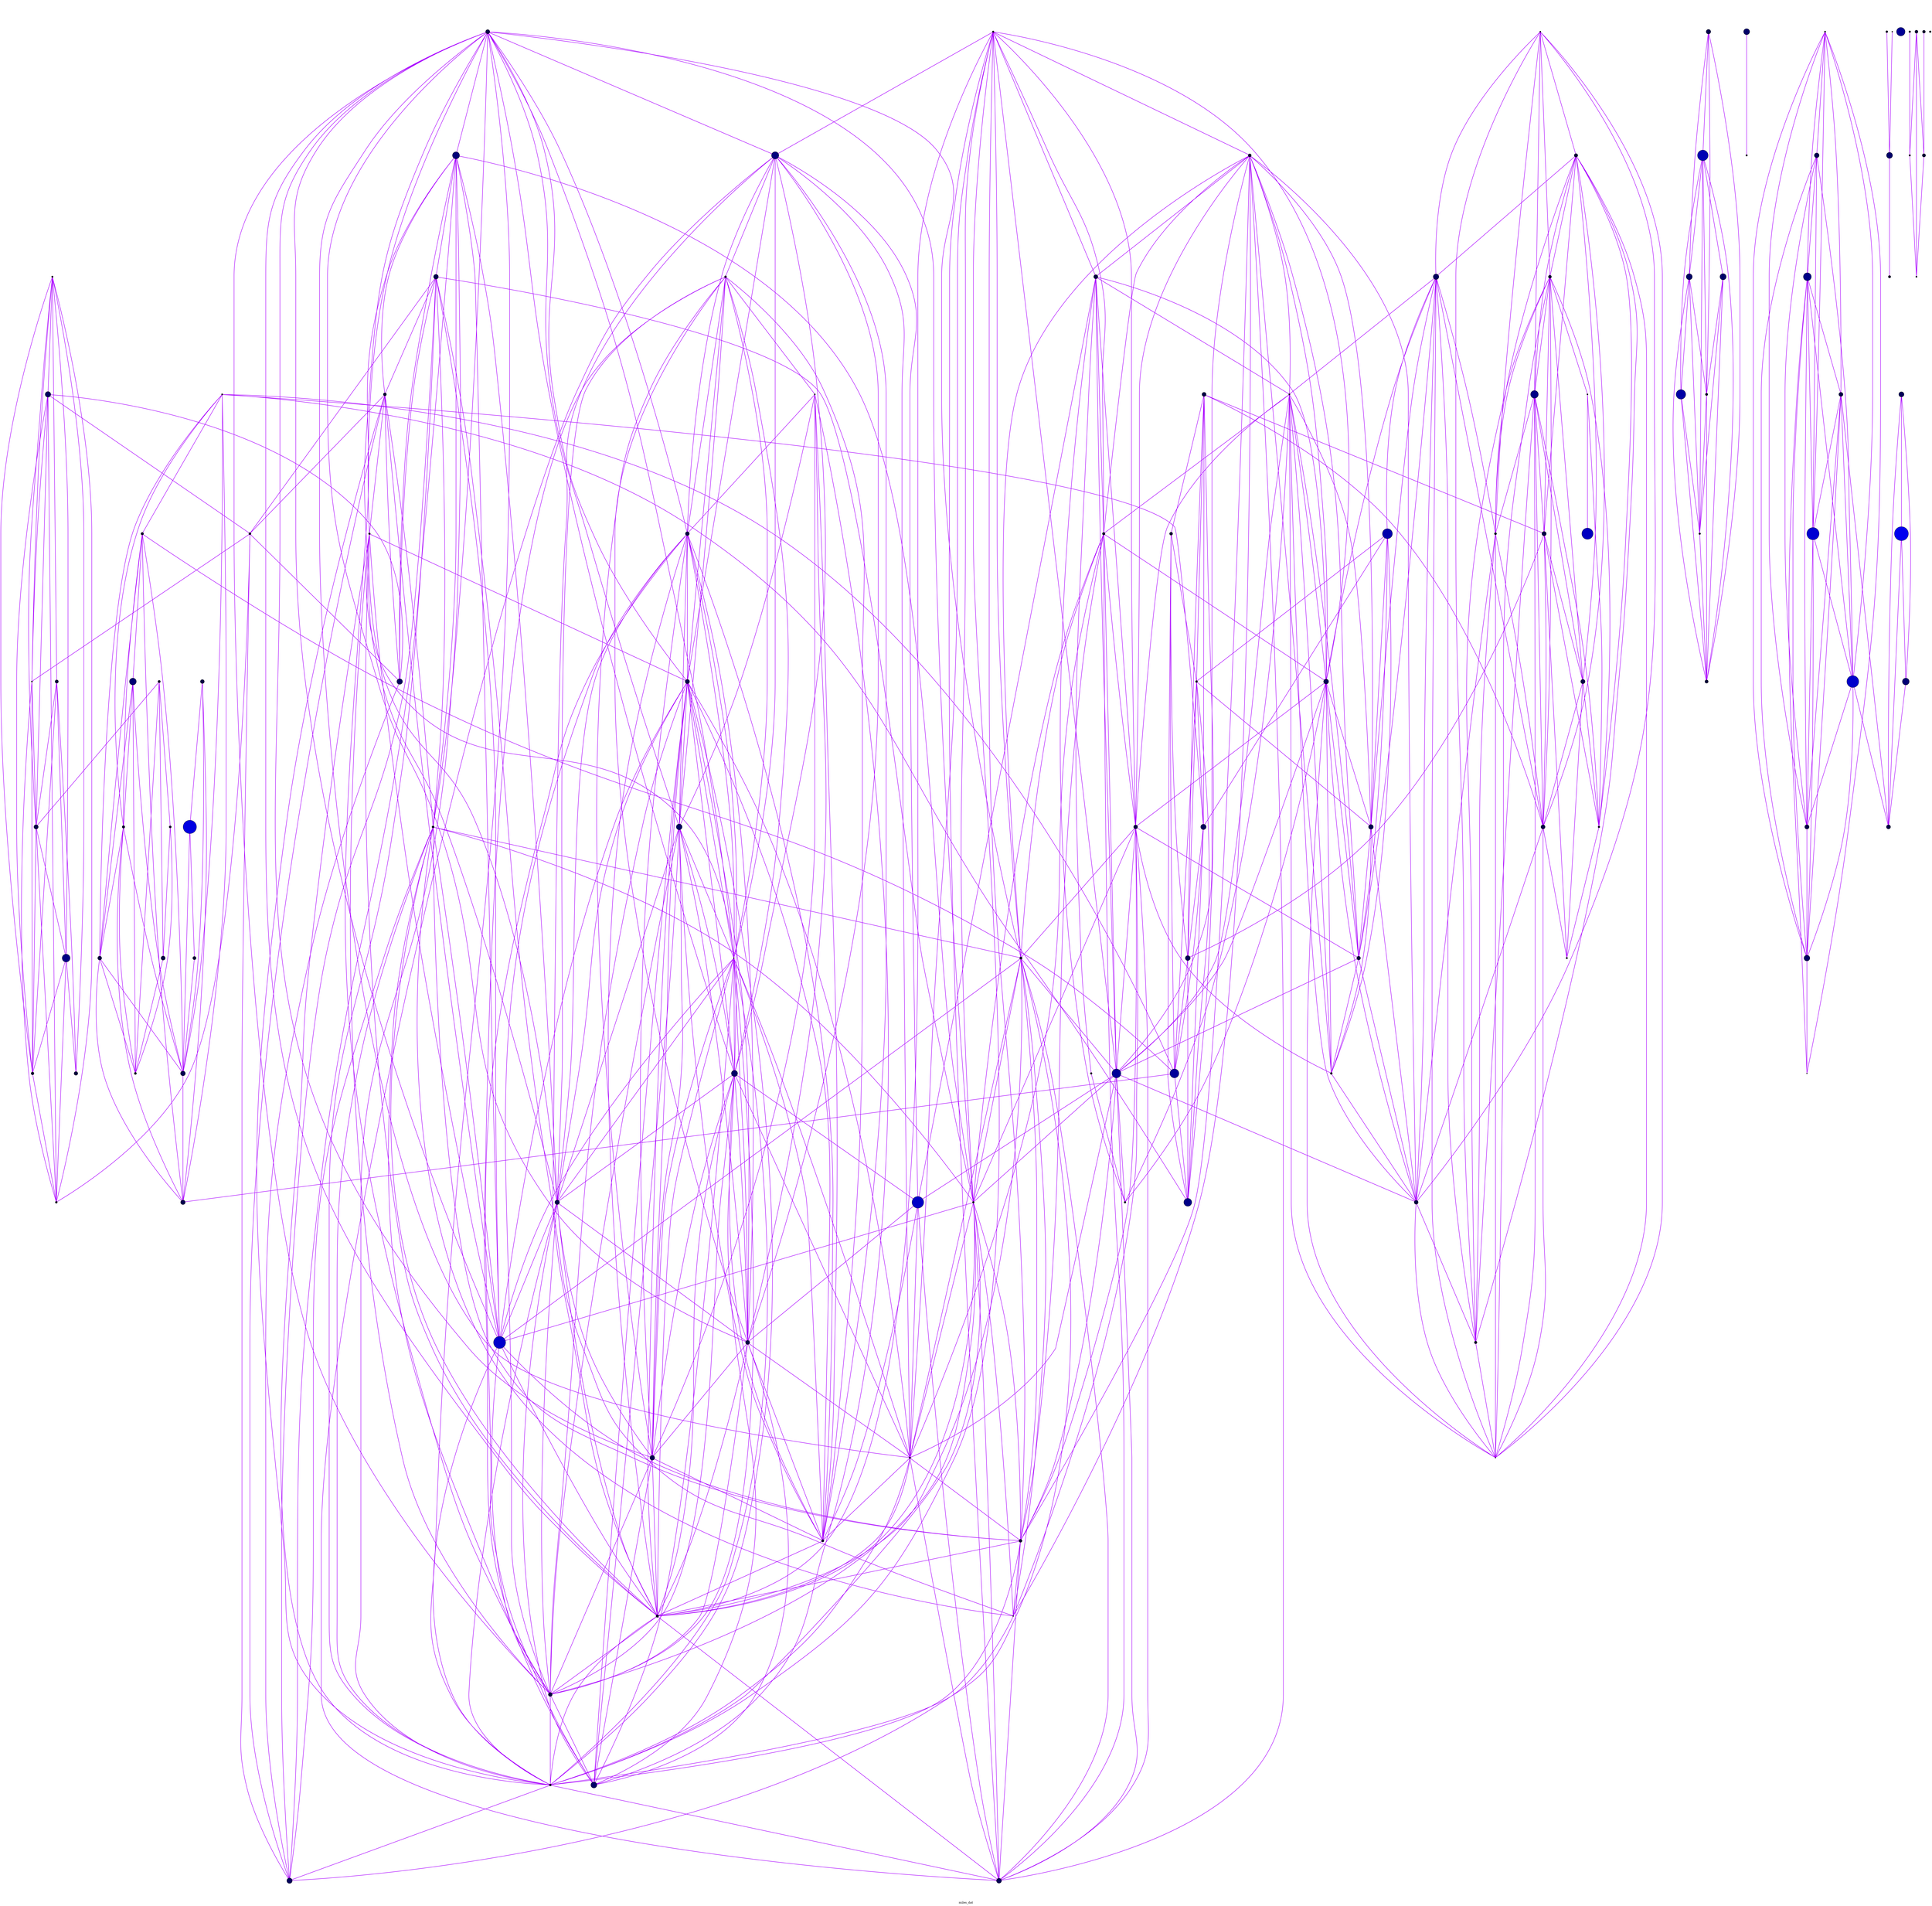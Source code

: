 strict graph miles_dat {
	graph [label=miles_dat,
		outputorder=edgesfirst,
		ratio=1.0
	];
	node [fixedsize=true,
		fontsize=8,
		label="\N",
		shape=circle,
		style=filled
	];
	edge [color="#AA00FF",
		style="setlinewidth(2)"
	];
	"Youngstown, OH"	 [fillcolor="#000056",
		height=0.33975873793,
		label=" ",
		pos="-106.500000,211.000000)",
		width=0.33975873793];
	"Yankton, SD"	 [fillcolor="#00001c",
		height=0.109594707901,
		label=" ",
		pos="-273.900000,228.800000)",
		width=0.109594707901];
	"Yakima, WA"	 [fillcolor="#000039",
		height=0.223217382836,
		label=" ",
		pos="-505.100000,266.000000)",
		width=0.223217382836];
	"Worcester, MA"	 [fillcolor="#000066",
		height=0.402242464193,
		label=" ",
		pos="-18.000000,222.700000)",
		width=0.402242464193];
	"Wisconsin Dells, WI"	 [fillcolor="#0000 c",
		height=0.0502095608425,
		label=" ",
		pos="-197.700000,236.300000)",
		width=0.0502095608425];
	"Winston-Salem, NC"	 [fillcolor="#00005c",
		height=0.363159744465,
		label=" ",
		pos="-102.500000,161.000000)",
		width=0.363159744465];
	"Winnipeg, MB"	 [fillcolor="#0000c0",
		height=0.751314181951,
		label=" ",
		pos="-271.500000,298.800000)",
		width=0.751314181951];
	"Winchester, VA"	 [fillcolor="#000024",
		height=0.142186497249,
		label=" ",
		pos="-81.600000,191.900000)",
		width=0.142186497249];
	"Winchester, VA" -- "Youngstown, OH";
	"Winchester, VA" -- "Winston-Salem, NC";
	"Wilmington, NC"	 [fillcolor="#00005f",
		height=0.373146083994,
		label=" ",
		pos="-79.200000,142.400000)",
		width=0.373146083994];
	"Wilmington, NC" -- "Winston-Salem, NC";
	"Wilmington, DE"	 [fillcolor="#000043",
		height=0.26494339018,
		label=" ",
		pos="-55.500000,197.500000)",
		width=0.26494339018];
	"Wilmington, DE" -- "Worcester, MA";
	"Wilmington, DE" -- "Winchester, VA";
	"Williston, ND"	 [fillcolor="#00001d",
		height=0.115481600266,
		label=" ",
		pos="-336.200000,281.500000)",
		width=0.115481600266];
	"Williamsport, PA"	 [fillcolor="#00002e",
		height=0.182759404683,
		label=" ",
		pos="-70.000000,212.500000)",
		width=0.182759404683];
	"Williamsport, PA" -- "Youngstown, OH";
	"Williamsport, PA" -- "Winchester, VA";
	"Williamsport, PA" -- "Wilmington, DE";
	"Williamson, WV"	 [fillcolor="#000012",
		height=0.0722426466846,
		label=" ",
		pos="-122.800000,176.800000)",
		width=0.0722426466846];
	"Williamson, WV" -- "Winston-Salem, NC";
	"Wichita Falls, TX"	 [fillcolor="#00004e",
		height=0.306921814148,
		label=" ",
		pos="-284.900000,139.000000)",
		width=0.306921814148];
	"Wichita, KS"	 [fillcolor="#000087",
		height=0.528994328892,
		label=" ",
		pos="-273.400000,176.900000)",
		width=0.528994328892];
	"Wheeling, WV"	 [fillcolor="#000035",
		height=0.207533129885,
		label=" ",
		pos="-107.200000,200.700000)",
		width=0.207533129885];
	"Wheeling, WV" -- "Youngstown, OH";
	"Wheeling, WV" -- "Winchester, VA";
	"Wheeling, WV" -- "Williamsport, PA";
	"Wheeling, WV" -- "Williamson, WV";
	"West Palm Beach, FL"	 [fillcolor="#000040",
		height=0.25160484892,
		label=" ",
		pos="-100.500000,67.200000)",
		width=0.25160484892];
	"Wenatchee, WA"	 [fillcolor="#000021",
		height=0.131365901207,
		label=" ",
		pos="-503.200000,274.200000)",
		width=0.131365901207];
	"Wenatchee, WA" -- "Yakima, WA";
	"Weed, CA"	 [fillcolor="#0000 d",
		height=0.0536563137012,
		label=" ",
		pos="-523.900000,214.200000)",
		width=0.0536563137012];
	"Waycross, GA"	 [fillcolor="#000023",
		height=0.139179739905,
		label=" ",
		pos="-123.500000,112.200000)",
		width=0.139179739905];
	"Wausau, WI"	 [fillcolor="#00002e",
		height=0.180072207739,
		label=" ",
		pos="-196.400000,249.600000)",
		width=0.180072207739];
	"Wausau, WI" -- "Wisconsin Dells, WI";
	"Waukegan, IL"	 [fillcolor="#000042",
		height=0.260101903107,
		label=" ",
		pos="-178.300000,223.600000)",
		width=0.260101903107];
	"Waukegan, IL" -- "Wisconsin Dells, WI";
	"Waukegan, IL" -- "Wausau, WI";
	"Watertown, SD"	 [fillcolor="#000020",
		height=0.125095963164,
		label=" ",
		pos="-271.100000,249.000000)",
		width=0.125095963164];
	"Watertown, SD" -- "Yankton, SD";
	"Watertown, NY"	 [fillcolor="#00002a",
		height=0.166916146613,
		label=" ",
		pos="-59.200000,239.800000)",
		width=0.166916146613];
	"Watertown, NY" -- "Williamsport, PA";
	"Waterloo, IA"	 [fillcolor="#000046",
		height=0.27565376834,
		label=" ",
		pos="-223.400000,225.000000)",
		width=0.27565376834];
	"Waterloo, IA" -- "Yankton, SD";
	"Waterloo, IA" -- "Wisconsin Dells, WI";
	"Waterloo, IA" -- "Waukegan, IL";
	"Waterbury, CT"	 [fillcolor="#000052",
		height=0.321350276179,
		label=" ",
		pos="-30.500000,215.500000)",
		width=0.321350276179];
	"Waterbury, CT" -- "Worcester, MA";
	"Waterbury, CT" -- "Wilmington, DE";
	"Waterbury, CT" -- "Williamsport, PA";
	"Waterbury, CT" -- "Watertown, NY";
	"Washington, DC"	 [fillcolor="#0000cc",
		height=0.799019399014,
		label=" ",
		pos="-70.300000,188.900000)",
		width=0.799019399014];
	"Washington, DC" -- "Winchester, VA";
	"Washington, DC" -- "Wilmington, DE";
	"Washington, DC" -- "Williamsport, PA";
	"Washington, DC" -- "Wheeling, WV";
	"Warren, PA"	 [fillcolor="#00001c",
		height=0.110208892563,
		label=" ",
		pos="-91.400000,218.500000)",
		width=0.110208892563];
	"Warren, PA" -- "Youngstown, OH";
	"Warren, PA" -- "Winchester, VA";
	"Warren, PA" -- "Williamsport, PA";
	"Warren, PA" -- "Wheeling, WV";
	"Warren, PA" -- "Watertown, NY";
	"Walla Walla, WA"	 [fillcolor="#000028",
		height=0.160056240116,
		label=" ",
		pos="-483.300000,260.700000)",
		width=0.160056240116];
	"Walla Walla, WA" -- "Yakima, WA";
	"Walla Walla, WA" -- "Wenatchee, WA";
	"Waco, TX"	 [fillcolor="#000051",
		height=0.318215335897,
		label=" ",
		pos="-271.400000,115.500000)",
		width=0.318215335897];
	"Waco, TX" -- "Wichita Falls, TX";
	"Vincennes, IN"	 [fillcolor="#000024",
		height=0.144419527765,
		label=" ",
		pos="-175.300000,186.800000)",
		width=0.144419527765];
	"Vincennes, IN" -- "Waukegan, IL";
	"Victoria, TX"	 [fillcolor="#000039",
		height=0.22515550182,
		label=" ",
		pos="-270.100000,88.100000)",
		width=0.22515550182];
	"Victoria, TX" -- "Waco, TX";
	"Vicksburg, MS"	 [fillcolor="#000028",
		height=0.15948040632,
		label=" ",
		pos="-208.800000,123.500000)",
		width=0.15948040632];
	"Vancouver, BC"	 [fillcolor="#0000a4",
		height=0.643646642188,
		label=" ",
		pos="-531.200000,292.700000)",
		width=0.643646642188];
	"Vancouver, BC" -- "Yakima, WA";
	"Vancouver, BC" -- "Wenatchee, WA";
	"Valley City, ND"	 [fillcolor="#000016",
		height=0.0881702897806,
		label=" ",
		pos="-280.100000,269.200000)",
		width=0.0881702897806];
	"Valley City, ND" -- "Winnipeg, MB";
	"Valley City, ND" -- "Watertown, SD";
	"Valdosta, GA"	 [fillcolor="#000031",
		height=0.19389687981,
		label=" ",
		pos="-132.800000,108.300000)",
		width=0.19389687981];
	"Valdosta, GA" -- "Waycross, GA";
	"Utica, NY"	 [fillcolor="#000046",
		height=0.275012726978,
		label=" ",
		pos="-52.300000,231.100000)",
		width=0.275012726978];
	"Utica, NY" -- "Worcester, MA";
	"Utica, NY" -- "Wilmington, DE";
	"Utica, NY" -- "Williamsport, PA";
	"Utica, NY" -- "Watertown, NY";
	"Utica, NY" -- "Waterbury, CT";
	"Utica, NY" -- "Warren, PA";
	"Uniontown, PA"	 [fillcolor="#00001e",
		height=0.120457461371,
		label=" ",
		pos="-97.300000,199.000000)",
		width=0.120457461371];
	"Uniontown, PA" -- "Youngstown, OH";
	"Uniontown, PA" -- "Winchester, VA";
	"Uniontown, PA" -- "Wilmington, DE";
	"Uniontown, PA" -- "Williamsport, PA";
	"Uniontown, PA" -- "Williamson, WV";
	"Uniontown, PA" -- "Wheeling, WV";
	"Uniontown, PA" -- "Washington, DC";
	"Uniontown, PA" -- "Warren, PA";
	"Tyler, TX"	 [fillcolor="#000043",
		height=0.265533425391,
		label=" ",
		pos="-253.000000,123.500000)",
		width=0.265533425391];
	"Tyler, TX" -- "Wichita Falls, TX";
	"Tyler, TX" -- "Waco, TX";
	"Tyler, TX" -- "Vicksburg, MS";
	"Twin Falls, ID"	 [fillcolor="#000029",
		height=0.161891939268,
		label=" ",
		pos="-444.700000,225.600000)",
		width=0.161891939268];
	"Tuscaloosa, AL"	 [fillcolor="#000046",
		height=0.274246239719,
		label=" ",
		pos="-175.700000,132.100000)",
		width=0.274246239719];
	"Tuscaloosa, AL" -- "Vicksburg, MS";
	"Tupelo, MS"	 [fillcolor="#000027",
		height=0.154612418647,
		label=" ",
		pos="-187.100000,142.600000)",
		width=0.154612418647];
	"Tupelo, MS" -- "Vicksburg, MS";
	"Tupelo, MS" -- "Tuscaloosa, AL";
	"Tulsa, OK"	 [fillcolor="#000099",
		height=0.600765345206,
		label=" ",
		pos="-259.100000,161.600000)",
		width=0.600765345206];
	"Tulsa, OK" -- "Wichita Falls, TX";
	"Tulsa, OK" -- "Wichita, KS";
	"Tucson, AZ"	 [fillcolor="#000093",
		height=0.574923473168,
		label=" ",
		pos="-409.700000,122.200000)",
		width=0.574923473168];
	"Trinidad, CO"	 [fillcolor="#000019",
		height=0.0983005595101,
		label=" ",
		pos="-345.100000,171.700000)",
		width=0.0983005595101];
	"Trenton, NJ"	 [fillcolor="#00004d",
		height=0.303519356879,
		label=" ",
		pos="-47.700000,202.300000)",
		width=0.303519356879];
	"Trenton, NJ" -- "Worcester, MA";
	"Trenton, NJ" -- "Winchester, VA";
	"Trenton, NJ" -- "Wilmington, DE";
	"Trenton, NJ" -- "Williamsport, PA";
	"Trenton, NJ" -- "Waterbury, CT";
	"Trenton, NJ" -- "Washington, DC";
	"Trenton, NJ" -- "Utica, NY";
	"Traverse City, MI"	 [fillcolor="#00001f",
		height=0.124563236952,
		label=" ",
		pos="-156.300000,247.600000)",
		width=0.124563236952];
	"Toronto, ON"	 [fillcolor="#0000c6",
		height=0.774091079912,
		label=" ",
		pos="-93.800000,236.500000)",
		width=0.774091079912];
	"Toronto, ON" -- "Youngstown, OH";
	"Toronto, ON" -- "Watertown, NY";
	"Toronto, ON" -- "Warren, PA";
	"Toronto, ON" -- "Utica, NY";
	"Topeka, KS"	 [fillcolor="#000056",
		height=0.33950846823,
		label=" ",
		pos="-256.700000,190.500000)",
		width=0.33950846823];
	"Topeka, KS" -- "Wichita, KS";
	"Topeka, KS" -- "Tulsa, OK";
	"Toledo, OH"	 [fillcolor="#000098",
		height=0.595512384422,
		label=" ",
		pos="-135.400000,216.500000)",
		width=0.595512384422];
	"Toledo, OH" -- "Youngstown, OH";
	"Toledo, OH" -- "Wheeling, WV";
	"Toledo, OH" -- "Waukegan, IL";
	"Toledo, OH" -- "Warren, PA";
	"Toledo, OH" -- "Uniontown, PA";
	"Toledo, OH" -- "Traverse City, MI";
	"Toledo, OH" -- "Toronto, ON";
	"Texarkana, TX"	 [fillcolor="#00002d",
		height=0.176836082291,
		label=" ",
		pos="-240.500000,134.300000)",
		width=0.176836082291];
	"Texarkana, TX" -- "Wichita Falls, TX";
	"Texarkana, TX" -- "Waco, TX";
	"Texarkana, TX" -- "Vicksburg, MS";
	"Texarkana, TX" -- "Tyler, TX";
	"Terre Haute, IN"	 [fillcolor="#00003f",
		height=0.247234706302,
		label=" ",
		pos="-174.100000,194.700000)",
		width=0.247234706302];
	"Terre Haute, IN" -- "Waukegan, IL";
	"Terre Haute, IN" -- "Vincennes, IN";
	"Terre Haute, IN" -- "Toledo, OH";
	"Tampa, FL"	 [fillcolor="#000085",
		height=0.521078688875,
		label=" ",
		pos="-124.500000,79.500000)",
		width=0.521078688875];
	"Tampa, FL" -- "West Palm Beach, FL";
	"Tampa, FL" -- "Waycross, GA";
	"Tampa, FL" -- "Valdosta, GA";
	"Tallahassee, FL"	 [fillcolor="#000049",
		height=0.285566104431,
		label=" ",
		pos="-142.800000,104.500000)",
		width=0.285566104431];
	"Tallahassee, FL" -- "Waycross, GA";
	"Tallahassee, FL" -- "Valdosta, GA";
	"Tallahassee, FL" -- "Tampa, FL";
	"Tacoma, WA"	 [fillcolor="#000065",
		height=0.398121840647,
		label=" ",
		pos="-524.300000,272.400000)",
		width=0.398121840647];
	"Tacoma, WA" -- "Yakima, WA";
	"Tacoma, WA" -- "Wenatchee, WA";
	"Tacoma, WA" -- "Walla Walla, WA";
	"Tacoma, WA" -- "Vancouver, BC";
	"Syracuse, NY"	 [fillcolor="#000069",
		height=0.41243787411,
		label=" ",
		pos="-61.500000,230.500000)",
		width=0.41243787411];
	"Syracuse, NY" -- "Worcester, MA";
	"Syracuse, NY" -- "Wilmington, DE";
	"Syracuse, NY" -- "Williamsport, PA";
	"Syracuse, NY" -- "Watertown, NY";
	"Syracuse, NY" -- "Waterbury, CT";
	"Syracuse, NY" -- "Warren, PA";
	"Syracuse, NY" -- "Utica, NY";
	"Syracuse, NY" -- "Trenton, NJ";
	"Syracuse, NY" -- "Toronto, ON";
	"Swainsboro, GA"	 [fillcolor="#000016",
		height=0.0871894489029,
		label=" ",
		pos="-123.400000,126.000000)",
		width=0.0871894489029];
	"Swainsboro, GA" -- "Waycross, GA";
	"Swainsboro, GA" -- "Valdosta, GA";
	"Swainsboro, GA" -- "Tallahassee, FL";
	"Sumter, SC"	 [fillcolor="#000028",
		height=0.157765648986,
		label=" ",
		pos="-103.500000,139.200000)",
		width=0.157765648986];
	"Sumter, SC" -- "Winston-Salem, NC";
	"Sumter, SC" -- "Wilmington, NC";
	"Sumter, SC" -- "Waycross, GA";
	"Sumter, SC" -- "Swainsboro, GA";
	"Stroudsburg, PA"	 [fillcolor="#000012",
		height=0.0717495644586,
		label=" ",
		pos="-51.900000,209.900000)",
		width=0.0717495644586];
	"Stroudsburg, PA" -- "Worcester, MA";
	"Stroudsburg, PA" -- "Winchester, VA";
	"Stroudsburg, PA" -- "Wilmington, DE";
	"Stroudsburg, PA" -- "Williamsport, PA";
	"Stroudsburg, PA" -- "Watertown, NY";
	"Stroudsburg, PA" -- "Waterbury, CT";
	"Stroudsburg, PA" -- "Washington, DC";
	"Stroudsburg, PA" -- "Warren, PA";
	"Stroudsburg, PA" -- "Utica, NY";
	"Stroudsburg, PA" -- "Trenton, NJ";
	"Stroudsburg, PA" -- "Syracuse, NY";
	"Stockton, CA"	 [fillcolor="#000063",
		height=0.387012919681,
		label=" ",
		pos="-512.900000,179.600000)",
		width=0.387012919681];
	"Stockton, CA" -- "Weed, CA";
	"Stevens Point, WI"	 [fillcolor="#000026",
		height=0.151558569537,
		label=" ",
		pos="-195.700000,245.200000)",
		width=0.151558569537];
	"Stevens Point, WI" -- "Wisconsin Dells, WI";
	"Stevens Point, WI" -- "Wausau, WI";
	"Stevens Point, WI" -- "Waukegan, IL";
	"Stevens Point, WI" -- "Waterloo, IA";
	"Steubenville, OH"	 [fillcolor="#000029",
		height=0.162480768093,
		label=" ",
		pos="-106.200000,203.600000)",
		width=0.162480768093];
	"Steubenville, OH" -- "Youngstown, OH";
	"Steubenville, OH" -- "Winchester, VA";
	"Steubenville, OH" -- "Williamsport, PA";
	"Steubenville, OH" -- "Williamson, WV";
	"Steubenville, OH" -- "Wheeling, WV";
	"Steubenville, OH" -- "Washington, DC";
	"Steubenville, OH" -- "Warren, PA";
	"Steubenville, OH" -- "Uniontown, PA";
	"Steubenville, OH" -- "Toledo, OH";
	"Sterling, CO"	 [fillcolor="#00001b",
		height=0.106700515463,
		label=" ",
		pos="-332.200000,206.200000)",
		width=0.106700515463];
	"Sterling, CO" -- "Trinidad, CO";
	"Staunton, VA"	 [fillcolor="#000025",
		height=0.147841130948,
		label=" ",
		pos="-90.700000,181.500000)",
		width=0.147841130948];
	"Staunton, VA" -- "Winston-Salem, NC";
	"Staunton, VA" -- "Winchester, VA";
	"Staunton, VA" -- "Wilmington, DE";
	"Staunton, VA" -- "Williamsport, PA";
	"Staunton, VA" -- "Williamson, WV";
	"Staunton, VA" -- "Wheeling, WV";
	"Staunton, VA" -- "Washington, DC";
	"Staunton, VA" -- "Uniontown, PA";
	"Staunton, VA" -- "Steubenville, OH";
	"Springfield, OH"	 [fillcolor="#000044",
		height=0.269375203016,
		label=" ",
		pos="-138.100000,199.200000)",
		width=0.269375203016];
	"Springfield, OH" -- "Youngstown, OH";
	"Springfield, OH" -- "Williamson, WV";
	"Springfield, OH" -- "Wheeling, WV";
	"Springfield, OH" -- "Vincennes, IN";
	"Springfield, OH" -- "Uniontown, PA";
	"Springfield, OH" -- "Toledo, OH";
	"Springfield, OH" -- "Terre Haute, IN";
	"Springfield, OH" -- "Steubenville, OH";
	"Springfield, MO"	 [fillcolor="#00005d",
		height=0.364850654378,
		label=" ",
		pos="-232.900000,172.200000)",
		width=0.364850654378];
	"Springfield, MO" -- "Wichita, KS";
	"Springfield, MO" -- "Tulsa, OK";
	"Springfield, MO" -- "Topeka, KS";
	"Springfield, MA"	 [fillcolor="#000063",
		height=0.390280668238,
		label=" ",
		pos="-25.900000,221.000000)",
		width=0.390280668238];
	"Springfield, MA" -- "Worcester, MA";
	"Springfield, MA" -- "Wilmington, DE";
	"Springfield, MA" -- "Watertown, NY";
	"Springfield, MA" -- "Waterbury, CT";
	"Springfield, MA" -- "Utica, NY";
	"Springfield, MA" -- "Trenton, NJ";
	"Springfield, MA" -- "Syracuse, NY";
	"Springfield, MA" -- "Stroudsburg, PA";
	"Springfield, IL"	 [fillcolor="#000050",
		height=0.31631313599,
		label=" ",
		pos="-196.500000,198.000000)",
		width=0.31631313599];
	"Springfield, IL" -- "Waukegan, IL";
	"Springfield, IL" -- "Vincennes, IN";
	"Springfield, IL" -- "Terre Haute, IN";
	"Spokane, WA"	 [fillcolor="#000069",
		height=0.413884041731,
		label=" ",
		pos="-474.100000,276.700000)",
		width=0.413884041731];
	"Spokane, WA" -- "Yakima, WA";
	"Spokane, WA" -- "Wenatchee, WA";
	"Spokane, WA" -- "Walla Walla, WA";
	"South Bend, IN"	 [fillcolor="#000054",
		height=0.331250660377,
		label=" ",
		pos="-162.500000,216.800000)",
		width=0.331250660377];
	"South Bend, IN" -- "Wisconsin Dells, WI";
	"South Bend, IN" -- "Waukegan, IL";
	"South Bend, IN" -- "Vincennes, IN";
	"South Bend, IN" -- "Traverse City, MI";
	"South Bend, IN" -- "Toledo, OH";
	"South Bend, IN" -- "Terre Haute, IN";
	"South Bend, IN" -- "Springfield, OH";
	"South Bend, IN" -- "Springfield, IL";
	"Sioux Falls, SD"	 [fillcolor="#000049",
		height=0.285206942412,
		label=" ",
		pos="-267.300000,235.400000)",
		width=0.285206942412];
	"Sioux Falls, SD" -- "Yankton, SD";
	"Sioux Falls, SD" -- "Watertown, SD";
	"Sioux Falls, SD" -- "Waterloo, IA";
	"Sioux City, IA"	 [fillcolor="#000049",
		height=0.286361659445,
		label=" ",
		pos="-263.900000,224.900000)",
		width=0.286361659445];
	"Sioux City, IA" -- "Yankton, SD";
	"Sioux City, IA" -- "Watertown, SD";
	"Sioux City, IA" -- "Waterloo, IA";
	"Sioux City, IA" -- "Topeka, KS";
	"Sioux City, IA" -- "Sioux Falls, SD";
	"Shreveport, LA"	 [fillcolor="#000074",
		height=0.453673891689,
		label=" ",
		pos="-237.500000,125.100000)",
		width=0.453673891689];
	"Shreveport, LA" -- "Waco, TX";
	"Shreveport, LA" -- "Vicksburg, MS";
	"Shreveport, LA" -- "Tyler, TX";
	"Shreveport, LA" -- "Texarkana, TX";
	"Sherman, TX"	 [fillcolor="#00002c",
		height=0.174393233814,
		label=" ",
		pos="-266.100000,136.400000)",
		width=0.174393233814];
	"Sherman, TX" -- "Wichita Falls, TX";
	"Sherman, TX" -- "Waco, TX";
	"Sherman, TX" -- "Tyler, TX";
	"Sherman, TX" -- "Tulsa, OK";
	"Sherman, TX" -- "Texarkana, TX";
	"Sherman, TX" -- "Shreveport, LA";
	"Sheridan, WY"	 [fillcolor="#00001f",
		height=0.123069086289,
		label=" ",
		pos="-369.600000,248.000000)",
		width=0.123069086289];
	"Seminole, OK"	 [fillcolor="#000017",
		height=0.0926822528859,
		label=" ",
		pos="-266.800000,152.300000)",
		width=0.0926822528859];
	"Seminole, OK" -- "Wichita Falls, TX";
	"Seminole, OK" -- "Wichita, KS";
	"Seminole, OK" -- "Waco, TX";
	"Seminole, OK" -- "Tyler, TX";
	"Seminole, OK" -- "Tulsa, OK";
	"Seminole, OK" -- "Texarkana, TX";
	"Seminole, OK" -- "Springfield, MO";
	"Seminole, OK" -- "Sherman, TX";
	"Selma, AL"	 [fillcolor="#000029",
		height=0.163352379842,
		label=" ",
		pos="-170.200000,124.200000)",
		width=0.163352379842];
	"Selma, AL" -- "Vicksburg, MS";
	"Selma, AL" -- "Tuscaloosa, AL";
	"Selma, AL" -- "Tupelo, MS";
	"Selma, AL" -- "Tallahassee, FL";
	"Sedalia, MO"	 [fillcolor="#000025",
		height=0.144661674261,
		label=" ",
		pos="-232.300000,187.100000)",
		width=0.144661674261];
	"Sedalia, MO" -- "Wichita, KS";
	"Sedalia, MO" -- "Tulsa, OK";
	"Sedalia, MO" -- "Topeka, KS";
	"Sedalia, MO" -- "Springfield, MO";
	"Sedalia, MO" -- "Springfield, IL";
	"Seattle, WA"	 [fillcolor="#0000b3",
		height=0.702741773342,
		label=" ",
		pos="-523.300000,276.000000)",
		width=0.702741773342];
	"Seattle, WA" -- "Yakima, WA";
	"Seattle, WA" -- "Wenatchee, WA";
	"Seattle, WA" -- "Walla Walla, WA";
	"Seattle, WA" -- "Vancouver, BC";
	"Seattle, WA" -- "Tacoma, WA";
	"Seattle, WA" -- "Spokane, WA";
	"Scranton, PA"	 [fillcolor="#00004b",
		height=0.296845077439,
		label=" ",
		pos="-56.700000,214.100000)",
		width=0.296845077439];
	"Scranton, PA" -- "Worcester, MA";
	"Scranton, PA" -- "Winchester, VA";
	"Scranton, PA" -- "Wilmington, DE";
	"Scranton, PA" -- "Williamsport, PA";
	"Scranton, PA" -- "Watertown, NY";
	"Scranton, PA" -- "Waterbury, CT";
	"Scranton, PA" -- "Washington, DC";
	"Scranton, PA" -- "Warren, PA";
	"Scranton, PA" -- "Utica, NY";
	"Scranton, PA" -- "Trenton, NJ";
	"Scranton, PA" -- "Syracuse, NY";
	"Scranton, PA" -- "Stroudsburg, PA";
	"Scranton, PA" -- "Springfield, MA";
	"Scottsbluff, NE"	 [fillcolor="#00001e",
		height=0.118978989742,
		label=" ",
		pos="-336.600000,218.700000)",
		width=0.118978989742];
	"Scottsbluff, NE" -- "Sterling, CO";
	"Schenectady, NY"	 [fillcolor="#000042",
		height=0.260714403131,
		label=" ",
		pos="-39.500000,228.200000)",
		width=0.260714403131];
	"Schenectady, NY" -- "Worcester, MA";
	"Schenectady, NY" -- "Wilmington, DE";
	"Schenectady, NY" -- "Williamsport, PA";
	"Schenectady, NY" -- "Watertown, NY";
	"Schenectady, NY" -- "Waterbury, CT";
	"Schenectady, NY" -- "Utica, NY";
	"Schenectady, NY" -- "Trenton, NJ";
	"Schenectady, NY" -- "Syracuse, NY";
	"Schenectady, NY" -- "Stroudsburg, PA";
	"Schenectady, NY" -- "Springfield, MA";
	"Schenectady, NY" -- "Scranton, PA";
	"Savannah, GA"	 [fillcolor="#000060",
		height=0.376342928723,
		label=" ",
		pos="-110.900000,120.800000)",
		width=0.376342928723];
	"Savannah, GA" -- "Wilmington, NC";
	"Savannah, GA" -- "Waycross, GA";
	"Savannah, GA" -- "Valdosta, GA";
	"Savannah, GA" -- "Tallahassee, FL";
	"Savannah, GA" -- "Swainsboro, GA";
	"Savannah, GA" -- "Sumter, SC";
	"Sault Sainte Marie, MI"	 [fillcolor="#00001e",
		height=0.120199833611,
		label=" ",
		pos="-143.500000,264.900000)",
		width=0.120199833611];
	"Sault Sainte Marie, MI" -- "Traverse City, MI";
	"Sarasota, FL"	 [fillcolor="#000038",
		height=0.221061077533,
		label=" ",
		pos="-125.300000,73.400000)",
		width=0.221061077533];
	"Sarasota, FL" -- "West Palm Beach, FL";
	"Sarasota, FL" -- "Valdosta, GA";
	"Sarasota, FL" -- "Tampa, FL";
	"Sarasota, FL" -- "Tallahassee, FL";
	"Santa Rosa, CA"	 [fillcolor="#000049",
		height=0.28865203966,
		label=" ",
		pos="-527.200000,184.400000)",
		width=0.28865203966];
	"Santa Rosa, CA" -- "Stockton, CA";
	"Santa Fe, NM"	 [fillcolor="#000038",
		height=0.221253248564,
		label=" ",
		pos="-359.500000,156.800000)",
		width=0.221253248564];
	"Santa Fe, NM" -- "Trinidad, CO";
	"Santa Barbara, CA"	 [fillcolor="#000045",
		height=0.272789295978,
		label=" ",
		pos="-497.000000,144.200000)",
		width=0.272789295978];
	"Santa Ana, CA"	 [fillcolor="#000073",
		height=0.451689052336,
		label=" ",
		pos="-478.700000,137.600000)",
		width=0.451689052336];
	"Santa Ana, CA" -- "Santa Barbara, CA";
	"San Jose, CA"	 [fillcolor="#0000cb",
		height=0.793439348659,
		label=" ",
		pos="-518.800000,173.400000)",
		width=0.793439348659];
	"San Jose, CA" -- "Stockton, CA";
	"San Jose, CA" -- "Santa Rosa, CA";
	"San Jose, CA" -- "Santa Barbara, CA";
	"San Francisco, CA"	 [fillcolor="#0000d2",
		height=0.823998786407,
		label=" ",
		pos="-524.200000,177.800000)",
		width=0.823998786407];
	"San Francisco, CA" -- "Stockton, CA";
	"San Francisco, CA" -- "Santa Rosa, CA";
	"San Francisco, CA" -- "San Jose, CA";
	"Sandusky, OH"	 [fillcolor="#00002d",
		height=0.177087548969,
		label=" ",
		pos="-127.100000,214.500000)",
		width=0.177087548969];
	"Sandusky, OH" -- "Youngstown, OH";
	"Sandusky, OH" -- "Wheeling, WV";
	"Sandusky, OH" -- "Warren, PA";
	"Sandusky, OH" -- "Uniontown, PA";
	"Sandusky, OH" -- "Toledo, OH";
	"Sandusky, OH" -- "Steubenville, OH";
	"Sandusky, OH" -- "Springfield, OH";
	"Sandusky, OH" -- "South Bend, IN";
	"San Diego, CA"	 [fillcolor="#0000ef",
		height=0.935701875599,
		label=" ",
		pos="-471.500000,127.100000)",
		width=0.935701875599];
	"San Diego, CA" -- "Santa Barbara, CA";
	"San Diego, CA" -- "Santa Ana, CA";
	"San Bernardino, CA"	 [fillcolor="#000058",
		height=0.3446650548,
		label=" ",
		pos="-473.100000,141.100000)",
		width=0.3446650548];
	"San Bernardino, CA" -- "Santa Barbara, CA";
	"San Bernardino, CA" -- "Santa Ana, CA";
	"San Bernardino, CA" -- "San Diego, CA";
	"San Antonio, TX"	 [fillcolor="#0000e2",
		height=0.886579381669,
		label=" ",
		pos="-285.000000,94.200000)",
		width=0.886579381669];
	"San Antonio, TX" -- "Waco, TX";
	"San Antonio, TX" -- "Victoria, TX";
	"San Angelo, TX"	 [fillcolor="#000045",
		height=0.270628897201,
		label=" ",
		pos="-304.400000,114.600000)",
		width=0.270628897201];
	"San Angelo, TX" -- "Wichita Falls, TX";
	"San Angelo, TX" -- "Waco, TX";
	"San Angelo, TX" -- "San Antonio, TX";
	"Salt Lake City, UT"	 [fillcolor="#000067",
		height=0.404594859087,
		label=" ",
		pos="-418.800000,207.600000)",
		width=0.404594859087];
	"Salt Lake City, UT" -- "Twin Falls, ID";
	"Salisbury, MD"	 [fillcolor="#000020",
		height=0.128175660716,
		label=" ",
		pos="-56.000000,183.700000)",
		width=0.128175660716];
	"Salisbury, MD" -- "Winchester, VA";
	"Salisbury, MD" -- "Wilmington, DE";
	"Salisbury, MD" -- "Williamsport, PA";
	"Salisbury, MD" -- "Washington, DC";
	"Salisbury, MD" -- "Trenton, NJ";
	"Salisbury, MD" -- "Stroudsburg, PA";
	"Salisbury, MD" -- "Scranton, PA";
	"Salinas, CA"	 [fillcolor="#000048",
		height=0.283688209131,
		label=" ",
		pos="-516.500000,166.700000)",
		width=0.283688209131];
	"Salinas, CA" -- "Stockton, CA";
	"Salinas, CA" -- "Santa Rosa, CA";
	"Salinas, CA" -- "Santa Barbara, CA";
	"Salinas, CA" -- "San Jose, CA";
	"Salinas, CA" -- "San Francisco, CA";
	"Salina, KS"	 [fillcolor="#000034",
		height=0.204555615909,
		label=" ",
		pos="-276.100000,188.400000)",
		width=0.204555615909];
	"Salina, KS" -- "Wichita, KS";
	"Salina, KS" -- "Tulsa, OK";
	"Salina, KS" -- "Topeka, KS";
	"Salina, KS" -- "Sedalia, MO";
	"Salida, CO"	 [fillcolor="#000036",
		height=0.211825399799,
		label=" ",
		pos="-360.000000,185.300000)",
		width=0.211825399799];
	"Salida, CO" -- "Trinidad, CO";
	"Salida, CO" -- "Sterling, CO";
	"Salida, CO" -- "Santa Fe, NM";
	"Salem, OR"	 [fillcolor="#00004c",
		height=0.298718931439,
		label=" ",
		pos="-530.300000,249.400000)",
		width=0.298718931439];
	"Salem, OR" -- "Yakima, WA";
	"Salem, OR" -- "Walla Walla, WA";
	"Salem, OR" -- "Tacoma, WA";
	"Salem, OR" -- "Seattle, WA";
	"Saint Paul, MN"	 [fillcolor="#000085",
		height=0.519836512761,
		label=" ",
		pos="-231.000000,249.500000)",
		width=0.519836512761];
	"Saint Paul, MN" -- "Wisconsin Dells, WI";
	"Saint Paul, MN" -- "Wausau, WI";
	"Saint Paul, MN" -- "Watertown, SD";
	"Saint Paul, MN" -- "Waterloo, IA";
	"Saint Paul, MN" -- "Stevens Point, WI";
	"Saint Paul, MN" -- "Sioux Falls, SD";
	"Saint Paul, MN" -- "Sioux City, IA";
	"Saint Louis, MO"	 [fillcolor="#0000ac",
		height=0.673115888982,
		label=" ",
		pos="-201.900000,186.200000)",
		width=0.673115888982];
	"Saint Louis, MO" -- "Vincennes, IN";
	"Saint Louis, MO" -- "Terre Haute, IN";
	"Saint Louis, MO" -- "Springfield, MO";
	"Saint Louis, MO" -- "Springfield, IL";
	"Saint Louis, MO" -- "Sedalia, MO";
	"Saint Joseph, MO"	 [fillcolor="#000046",
		height=0.276931399448,
		label=" ",
		pos="-248.400000,197.700000)",
		width=0.276931399448];
	"Saint Joseph, MO" -- "Wichita, KS";
	"Saint Joseph, MO" -- "Waterloo, IA";
	"Saint Joseph, MO" -- "Topeka, KS";
	"Saint Joseph, MO" -- "Springfield, MO";
	"Saint Joseph, MO" -- "Sioux City, IA";
	"Saint Joseph, MO" -- "Sedalia, MO";
	"Saint Joseph, MO" -- "Salina, KS";
	"Saint Joseph, MI"	 [fillcolor="#000019",
		height=0.0980917937444,
		label=" ",
		pos="-164.800000,221.000000)",
		width=0.0980917937444];
	"Saint Joseph, MI" -- "Wisconsin Dells, WI";
	"Saint Joseph, MI" -- "Waukegan, IL";
	"Saint Joseph, MI" -- "Vincennes, IN";
	"Saint Joseph, MI" -- "Traverse City, MI";
	"Saint Joseph, MI" -- "Toledo, OH";
	"Saint Joseph, MI" -- "Terre Haute, IN";
	"Saint Joseph, MI" -- "Springfield, OH";
	"Saint Joseph, MI" -- "Springfield, IL";
	"Saint Joseph, MI" -- "South Bend, IN";
	"Saint Joseph, MI" -- "Sandusky, OH";
	"Saint Johnsbury, VT"	 [fillcolor="#000015",
		height=0.0845576726264,
		label=" ",
		pos="-20.200000,244.200000)",
		width=0.0845576726264];
	"Saint Johnsbury, VT" -- "Worcester, MA";
	"Saint Johnsbury, VT" -- "Watertown, NY";
	"Saint Johnsbury, VT" -- "Waterbury, CT";
	"Saint Johnsbury, VT" -- "Utica, NY";
	"Saint Johnsbury, VT" -- "Springfield, MA";
	"Saint Johnsbury, VT" -- "Schenectady, NY";
	"Saint Cloud, MN"	 [fillcolor="#000034",
		height=0.206315292695,
		label=" ",
		pos="-241.700000,255.700000)",
		width=0.206315292695];
	"Saint Cloud, MN" -- "Wisconsin Dells, WI";
	"Saint Cloud, MN" -- "Wausau, WI";
	"Saint Cloud, MN" -- "Watertown, SD";
	"Saint Cloud, MN" -- "Waterloo, IA";
	"Saint Cloud, MN" -- "Valley City, ND";
	"Saint Cloud, MN" -- "Stevens Point, WI";
	"Saint Cloud, MN" -- "Sioux Falls, SD";
	"Saint Cloud, MN" -- "Sioux City, IA";
	"Saint Cloud, MN" -- "Saint Paul, MN";
	"Saint Augustine, FL"	 [fillcolor="#00001c",
		height=0.109476024773,
		label=" ",
		pos="-113.200000,98.900000)",
		width=0.109476024773];
	"Saint Augustine, FL" -- "West Palm Beach, FL";
	"Saint Augustine, FL" -- "Waycross, GA";
	"Saint Augustine, FL" -- "Valdosta, GA";
	"Saint Augustine, FL" -- "Tampa, FL";
	"Saint Augustine, FL" -- "Tallahassee, FL";
	"Saint Augustine, FL" -- "Swainsboro, GA";
	"Saint Augustine, FL" -- "Savannah, GA";
	"Saint Augustine, FL" -- "Sarasota, FL";
	"Saginaw, MI"	 [fillcolor="#000047",
		height=0.278402586195,
		label=" ",
		pos="-139.400000,234.300000)",
		width=0.278402586195];
	"Saginaw, MI" -- "Traverse City, MI";
	"Saginaw, MI" -- "Toronto, ON";
	"Saginaw, MI" -- "Toledo, OH";
	"Saginaw, MI" -- "Springfield, OH";
	"Saginaw, MI" -- "South Bend, IN";
	"Saginaw, MI" -- "Sault Sainte Marie, MI";
	"Saginaw, MI" -- "Sandusky, OH";
	"Saginaw, MI" -- "Saint Joseph, MI";
	"Sacramento, CA"	 [fillcolor="#000086",
		height=0.525110464569,
		label=" ",
		pos="-514.900000,185.900000)",
		width=0.525110464569];
	"Sacramento, CA" -- "Weed, CA";
	"Sacramento, CA" -- "Stockton, CA";
	"Sacramento, CA" -- "Santa Rosa, CA";
	"Sacramento, CA" -- "San Jose, CA";
	"Sacramento, CA" -- "San Francisco, CA";
	"Sacramento, CA" -- "Salinas, CA";
	"Rutland, VT"	 [fillcolor="#000022",
		height=0.13577923258,
		label=" ",
		pos="-29.700000,236.100000)",
		width=0.13577923258];
	"Rutland, VT" -- "Worcester, MA";
	"Rutland, VT" -- "Watertown, NY";
	"Rutland, VT" -- "Waterbury, CT";
	"Rutland, VT" -- "Utica, NY";
	"Rutland, VT" -- "Trenton, NJ";
	"Rutland, VT" -- "Syracuse, NY";
	"Rutland, VT" -- "Stroudsburg, PA";
	"Rutland, VT" -- "Springfield, MA";
	"Rutland, VT" -- "Scranton, PA";
	"Rutland, VT" -- "Schenectady, NY";
	"Rutland, VT" -- "Saint Johnsbury, VT";
	"Roswell, NM"	 [fillcolor="#000032",
		height=0.199188353073,
		label=" ",
		pos="-345.300000,134.000000)",
		width=0.199188353073];
	"Roswell, NM" -- "Santa Fe, NM";
	"Rocky Mount, NC"	 [fillcolor="#000034",
		height=0.203182184258,
		label=" ",
		pos="-78.000000,159.400000)",
		width=0.203182184258];
	"Rocky Mount, NC" -- "Winston-Salem, NC";
	"Rocky Mount, NC" -- "Winchester, VA";
	"Rocky Mount, NC" -- "Wilmington, NC";
	"Rocky Mount, NC" -- "Washington, DC";
	"Rocky Mount, NC" -- "Sumter, SC";
	"Rocky Mount, NC" -- "Staunton, VA";
	"Rocky Mount, NC" -- "Salisbury, MD";
	"Rock Springs, WY"	 [fillcolor="#000023",
		height=0.139491935251,
		label=" ",
		pos="-392.300000,215.900000)",
		width=0.139491935251];
	"Rock Springs, WY" -- "Salt Lake City, UT";
	"Rockford, IL"	 [fillcolor="#00005f",
		height=0.373780684359,
		label=" ",
		pos="-191.000000,222.700000)",
		width=0.373780684359];
	"Rockford, IL" -- "Wisconsin Dells, WI";
	"Rockford, IL" -- "Wausau, WI";
	"Rockford, IL" -- "Waukegan, IL";
	"Rockford, IL" -- "Waterloo, IA";
	"Rockford, IL" -- "Terre Haute, IN";
	"Rockford, IL" -- "Stevens Point, WI";
	"Rockford, IL" -- "Springfield, IL";
	"Rockford, IL" -- "South Bend, IN";
	"Rockford, IL" -- "Saint Louis, MO";
	"Rockford, IL" -- "Saint Joseph, MI";
	"Rochester, NY"	 [fillcolor="#00007d",
		height=0.491671638393,
		label=" ",
		pos="-76.100000,231.600000)",
		width=0.491671638393];
	"Rochester, NY" -- "Youngstown, OH";
	"Rochester, NY" -- "Williamsport, PA";
	"Rochester, NY" -- "Watertown, NY";
	"Rochester, NY" -- "Warren, PA";
	"Rochester, NY" -- "Utica, NY";
	"Rochester, NY" -- "Toronto, ON";
	"Rochester, NY" -- "Syracuse, NY";
	"Rochester, NY" -- "Stroudsburg, PA";
	"Rochester, NY" -- "Scranton, PA";
	"Rochester, NY" -- "Schenectady, NY";
	"Rochester, NY" -- "Rutland, VT";
	"Rochester, MN"	 [fillcolor="#00003d",
		height=0.240603408122,
		label=" ",
		pos="-224.600000,240.200000)",
		width=0.240603408122];
	"Rochester, MN" -- "Wisconsin Dells, WI";
	"Rochester, MN" -- "Wausau, WI";
	"Rochester, MN" -- "Watertown, SD";
	"Rochester, MN" -- "Waterloo, IA";
	"Rochester, MN" -- "Stevens Point, WI";
	"Rochester, MN" -- "Sioux Falls, SD";
	"Rochester, MN" -- "Sioux City, IA";
	"Rochester, MN" -- "Saint Paul, MN";
	"Rochester, MN" -- "Saint Cloud, MN";
	"Rochester, MN" -- "Rockford, IL";
	"Roanoke, VA"	 [fillcolor="#000051",
		height=0.316575425452,
		label=" ",
		pos="-99.400000,172.700000)",
		width=0.316575425452];
	"Roanoke, VA" -- "Winston-Salem, NC";
	"Roanoke, VA" -- "Winchester, VA";
	"Roanoke, VA" -- "Wilmington, NC";
	"Roanoke, VA" -- "Williamson, WV";
	"Roanoke, VA" -- "Washington, DC";
	"Roanoke, VA" -- "Uniontown, PA";
	"Roanoke, VA" -- "Sumter, SC";
	"Roanoke, VA" -- "Staunton, VA";
	"Roanoke, VA" -- "Rocky Mount, NC";
	"Richmond, VA"	 [fillcolor="#000077",
		height=0.468202947449,
		label=" ",
		pos="-74.500000,175.400000)",
		width=0.468202947449];
	"Richmond, VA" -- "Winston-Salem, NC";
	"Richmond, VA" -- "Winchester, VA";
	"Richmond, VA" -- "Wilmington, NC";
	"Richmond, VA" -- "Wilmington, DE";
	"Richmond, VA" -- "Washington, DC";
	"Richmond, VA" -- "Uniontown, PA";
	"Richmond, VA" -- "Trenton, NJ";
	"Richmond, VA" -- "Staunton, VA";
	"Richmond, VA" -- "Rocky Mount, NC";
	"Richmond, VA" -- "Roanoke, VA";
	"Richmond, IN"	 [fillcolor="#000034",
		height=0.203344535211,
		label=" ",
		pos="-148.900000,198.300000)",
		width=0.203344535211];
	"Richmond, IN" -- "Youngstown, OH";
	"Richmond, IN" -- "Williamson, WV";
	"Richmond, IN" -- "Wheeling, WV";
	"Richmond, IN" -- "Waukegan, IL";
	"Richmond, IN" -- "Vincennes, IN";
	"Richmond, IN" -- "Toledo, OH";
	"Richmond, IN" -- "Terre Haute, IN";
	"Richmond, IN" -- "Steubenville, OH";
	"Richmond, IN" -- "Springfield, OH";
	"Richmond, IN" -- "Springfield, IL";
	"Richmond, IN" -- "South Bend, IN";
	"Richmond, IN" -- "Sandusky, OH";
	"Richmond, IN" -- "Saint Joseph, MI";
	"Richmond, IN" -- "Saginaw, MI";
	"Richfield, UT"	 [fillcolor="#000012",
		height=0.0740405294417,
		label=" ",
		pos="-420.900000,187.700000)",
		width=0.0740405294417];
	"Richfield, UT" -- "Salt Lake City, UT";
	"Rhinelander, WI"	 [fillcolor="#000016",
		height=0.0887299273075,
		label=" ",
		pos="-194.200000,256.400000)",
		width=0.0887299273075];
	"Rhinelander, WI" -- "Wisconsin Dells, WI";
	"Rhinelander, WI" -- "Wausau, WI";
	"Rhinelander, WI" -- "Waukegan, IL";
	"Rhinelander, WI" -- "Stevens Point, WI";
	"Rhinelander, WI" -- "Saint Paul, MN";
	"Rhinelander, WI" -- "Saint Cloud, MN";
	"Rhinelander, WI" -- "Rockford, IL";
	"Rhinelander, WI" -- "Rochester, MN";
	"Reno, NV"	 [fillcolor="#000051",
		height=0.317420856278,
		label=" ",
		pos="-498.100000,195.200000)",
		width=0.317420856278];
	"Reno, NV" -- "Stockton, CA";
	"Reno, NV" -- "Santa Rosa, CA";
	"Reno, NV" -- "San Jose, CA";
	"Reno, NV" -- "San Francisco, CA";
	"Reno, NV" -- "Sacramento, CA";
	"Regina, SK"	 [fillcolor="#000067",
		height=0.403253022307,
		label=" ",
		pos="-346.500000,304.200000)",
		width=0.403253022307];
	"Regina, SK" -- "Williston, ND";
	"Red Bluff, CA"	 [fillcolor="#000018",
		height=0.0974166310237,
		label=" ",
		pos="-522.400000,201.800000)",
		width=0.0974166310237];
	"Red Bluff, CA" -- "Weed, CA";
	"Red Bluff, CA" -- "Stockton, CA";
	"Red Bluff, CA" -- "Santa Rosa, CA";
	"Red Bluff, CA" -- "San Jose, CA";
	"Red Bluff, CA" -- "San Francisco, CA";
	"Red Bluff, CA" -- "Salinas, CA";
	"Red Bluff, CA" -- "Sacramento, CA";
	"Red Bluff, CA" -- "Reno, NV";
	"Reading, PA"	 [fillcolor="#000047",
		height=0.280510249367,
		label=" ",
		pos="-59.300000,203.300000)",
		width=0.280510249367];
	"Reading, PA" -- "Winchester, VA";
	"Reading, PA" -- "Wilmington, DE";
	"Reading, PA" -- "Williamsport, PA";
	"Reading, PA" -- "Waterbury, CT";
	"Reading, PA" -- "Washington, DC";
	"Reading, PA" -- "Warren, PA";
	"Reading, PA" -- "Utica, NY";
	"Reading, PA" -- "Uniontown, PA";
	"Reading, PA" -- "Trenton, NJ";
	"Reading, PA" -- "Syracuse, NY";
	"Reading, PA" -- "Stroudsburg, PA";
	"Reading, PA" -- "Steubenville, OH";
	"Reading, PA" -- "Staunton, VA";
	"Reading, PA" -- "Springfield, MA";
	"Reading, PA" -- "Scranton, PA";
	"Reading, PA" -- "Schenectady, NY";
	"Reading, PA" -- "Salisbury, MD";
	"Reading, PA" -- "Rochester, NY";
	"Reading, PA" -- "Richmond, VA";
	"Ravenna, OH"	 [fillcolor="#00001c",
		height=0.109485158812,
		label=" ",
		pos="-112.400000,211.600000)",
		width=0.109485158812];
	"Ravenna, OH" -- "Youngstown, OH";
	"Ravenna, OH" -- "Winchester, VA";
	"Ravenna, OH" -- "Williamsport, PA";
	"Ravenna, OH" -- "Wheeling, WV";
	"Ravenna, OH" -- "Warren, PA";
	"Ravenna, OH" -- "Uniontown, PA";
	"Ravenna, OH" -- "Toledo, OH";
	"Ravenna, OH" -- "Steubenville, OH";
	"Ravenna, OH" -- "Springfield, OH";
	"Ravenna, OH" -- "South Bend, IN";
	"Ravenna, OH" -- "Sandusky, OH";
	"Ravenna, OH" -- "Saginaw, MI";
	"Ravenna, OH" -- "Rochester, NY";
	"Ravenna, OH" -- "Richmond, IN";
}

